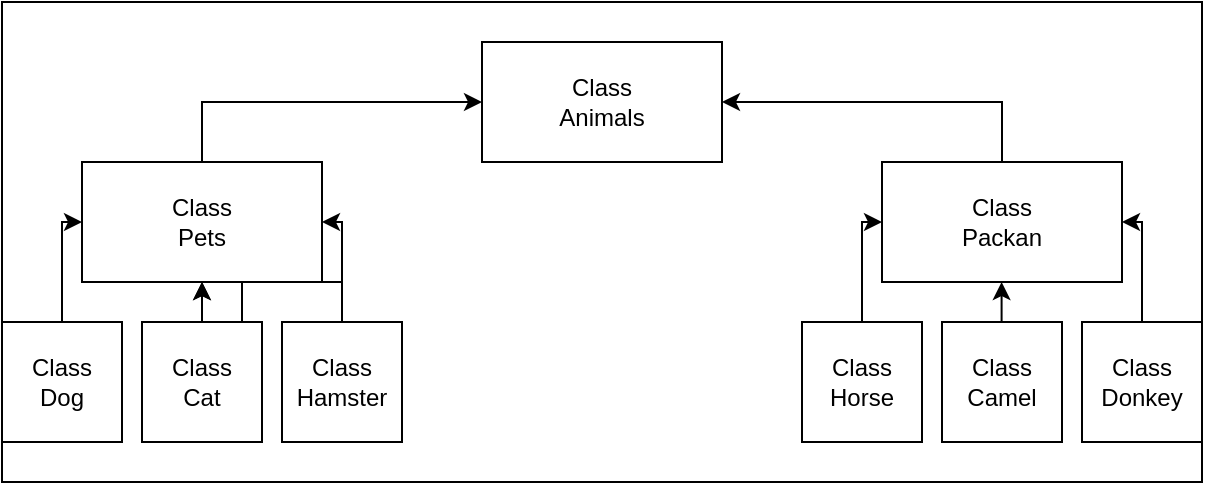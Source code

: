 <mxfile version="22.1.11" type="device">
  <diagram name="Страница 1" id="c6NE_MNp7YqBkLVuEVyU">
    <mxGraphModel dx="1674" dy="746" grid="1" gridSize="10" guides="1" tooltips="1" connect="1" arrows="1" fold="1" page="1" pageScale="1" pageWidth="827" pageHeight="1169" math="0" shadow="0">
      <root>
        <mxCell id="0" />
        <mxCell id="1" parent="0" />
        <mxCell id="2ppvs2bDUiA5hmfkdnvF-1" value="" style="rounded=0;whiteSpace=wrap;html=1;" vertex="1" parent="1">
          <mxGeometry x="160" y="200" width="600" height="240" as="geometry" />
        </mxCell>
        <mxCell id="U-H8hbFAFFG45s1Vigi_-1" value="Class&lt;br&gt;Animals" style="rounded=0;whiteSpace=wrap;html=1;" parent="1" vertex="1">
          <mxGeometry x="400" y="220" width="120" height="60" as="geometry" />
        </mxCell>
        <mxCell id="U-H8hbFAFFG45s1Vigi_-2" value="Class&lt;br&gt;Pets" style="rounded=0;whiteSpace=wrap;html=1;" parent="1" vertex="1">
          <mxGeometry x="200" y="280" width="120" height="60" as="geometry" />
        </mxCell>
        <mxCell id="U-H8hbFAFFG45s1Vigi_-3" value="Class&lt;br&gt;Packan" style="rounded=0;whiteSpace=wrap;html=1;" parent="1" vertex="1">
          <mxGeometry x="600" y="280" width="120" height="60" as="geometry" />
        </mxCell>
        <mxCell id="U-H8hbFAFFG45s1Vigi_-4" value="Class&lt;br&gt;Dog" style="rounded=0;whiteSpace=wrap;html=1;" parent="1" vertex="1">
          <mxGeometry x="160" y="360" width="60" height="60" as="geometry" />
        </mxCell>
        <mxCell id="U-H8hbFAFFG45s1Vigi_-5" value="Class&lt;br&gt;Cat" style="rounded=0;whiteSpace=wrap;html=1;" parent="1" vertex="1">
          <mxGeometry x="230" y="360" width="60" height="60" as="geometry" />
        </mxCell>
        <mxCell id="U-H8hbFAFFG45s1Vigi_-16" value="" style="edgeStyle=orthogonalEdgeStyle;rounded=0;orthogonalLoop=1;jettySize=auto;html=1;" parent="1" source="U-H8hbFAFFG45s1Vigi_-6" target="U-H8hbFAFFG45s1Vigi_-2" edge="1">
          <mxGeometry relative="1" as="geometry" />
        </mxCell>
        <mxCell id="U-H8hbFAFFG45s1Vigi_-6" value="Class&lt;br&gt;Hamster" style="rounded=0;whiteSpace=wrap;html=1;" parent="1" vertex="1">
          <mxGeometry x="300" y="360" width="60" height="60" as="geometry" />
        </mxCell>
        <mxCell id="U-H8hbFAFFG45s1Vigi_-7" value="Class&lt;br&gt;Horse" style="rounded=0;whiteSpace=wrap;html=1;" parent="1" vertex="1">
          <mxGeometry x="560" y="360" width="60" height="60" as="geometry" />
        </mxCell>
        <mxCell id="U-H8hbFAFFG45s1Vigi_-8" value="Class&lt;br&gt;Camel" style="rounded=0;whiteSpace=wrap;html=1;" parent="1" vertex="1">
          <mxGeometry x="630" y="360" width="60" height="60" as="geometry" />
        </mxCell>
        <mxCell id="U-H8hbFAFFG45s1Vigi_-9" value="Class&lt;br&gt;Donkey" style="rounded=0;whiteSpace=wrap;html=1;" parent="1" vertex="1">
          <mxGeometry x="700" y="360" width="60" height="60" as="geometry" />
        </mxCell>
        <mxCell id="U-H8hbFAFFG45s1Vigi_-10" value="" style="endArrow=classic;html=1;rounded=0;entryX=0;entryY=0.5;entryDx=0;entryDy=0;" parent="1" target="U-H8hbFAFFG45s1Vigi_-2" edge="1">
          <mxGeometry width="50" height="50" relative="1" as="geometry">
            <mxPoint x="190" y="360" as="sourcePoint" />
            <mxPoint x="240" y="310" as="targetPoint" />
            <Array as="points">
              <mxPoint x="190" y="310" />
            </Array>
          </mxGeometry>
        </mxCell>
        <mxCell id="U-H8hbFAFFG45s1Vigi_-13" value="" style="endArrow=classic;html=1;rounded=0;entryX=0.5;entryY=1;entryDx=0;entryDy=0;" parent="1" target="U-H8hbFAFFG45s1Vigi_-2" edge="1">
          <mxGeometry width="50" height="50" relative="1" as="geometry">
            <mxPoint x="260" y="360" as="sourcePoint" />
            <mxPoint x="350" y="290" as="targetPoint" />
          </mxGeometry>
        </mxCell>
        <mxCell id="U-H8hbFAFFG45s1Vigi_-14" value="" style="endArrow=classic;html=1;rounded=0;entryX=1;entryY=0.5;entryDx=0;entryDy=0;" parent="1" target="U-H8hbFAFFG45s1Vigi_-2" edge="1">
          <mxGeometry width="50" height="50" relative="1" as="geometry">
            <mxPoint x="330" y="360" as="sourcePoint" />
            <mxPoint x="380" y="310" as="targetPoint" />
            <Array as="points">
              <mxPoint x="330" y="310" />
            </Array>
          </mxGeometry>
        </mxCell>
        <mxCell id="U-H8hbFAFFG45s1Vigi_-15" value="" style="endArrow=classic;html=1;rounded=0;entryX=0;entryY=0.5;entryDx=0;entryDy=0;" parent="1" edge="1">
          <mxGeometry width="50" height="50" relative="1" as="geometry">
            <mxPoint x="590" y="360" as="sourcePoint" />
            <mxPoint x="600" y="310" as="targetPoint" />
            <Array as="points">
              <mxPoint x="590" y="310" />
            </Array>
          </mxGeometry>
        </mxCell>
        <mxCell id="U-H8hbFAFFG45s1Vigi_-17" value="" style="endArrow=classic;html=1;rounded=0;entryX=1;entryY=0.5;entryDx=0;entryDy=0;" parent="1" edge="1">
          <mxGeometry width="50" height="50" relative="1" as="geometry">
            <mxPoint x="730" y="360" as="sourcePoint" />
            <mxPoint x="720" y="310" as="targetPoint" />
            <Array as="points">
              <mxPoint x="730" y="310" />
            </Array>
          </mxGeometry>
        </mxCell>
        <mxCell id="U-H8hbFAFFG45s1Vigi_-18" value="" style="endArrow=classic;html=1;rounded=0;entryX=0.5;entryY=1;entryDx=0;entryDy=0;" parent="1" edge="1">
          <mxGeometry width="50" height="50" relative="1" as="geometry">
            <mxPoint x="659.8" y="360" as="sourcePoint" />
            <mxPoint x="659.8" y="340" as="targetPoint" />
          </mxGeometry>
        </mxCell>
        <mxCell id="U-H8hbFAFFG45s1Vigi_-19" value="" style="endArrow=classic;html=1;rounded=0;entryX=0;entryY=0.5;entryDx=0;entryDy=0;" parent="1" target="U-H8hbFAFFG45s1Vigi_-1" edge="1">
          <mxGeometry width="50" height="50" relative="1" as="geometry">
            <mxPoint x="260" y="280" as="sourcePoint" />
            <mxPoint x="310" y="230" as="targetPoint" />
            <Array as="points">
              <mxPoint x="260" y="250" />
            </Array>
          </mxGeometry>
        </mxCell>
        <mxCell id="U-H8hbFAFFG45s1Vigi_-20" value="" style="endArrow=classic;html=1;rounded=0;entryX=1;entryY=0.5;entryDx=0;entryDy=0;" parent="1" target="U-H8hbFAFFG45s1Vigi_-1" edge="1">
          <mxGeometry width="50" height="50" relative="1" as="geometry">
            <mxPoint x="660" y="280" as="sourcePoint" />
            <mxPoint x="800" y="250" as="targetPoint" />
            <Array as="points">
              <mxPoint x="660" y="250" />
            </Array>
          </mxGeometry>
        </mxCell>
      </root>
    </mxGraphModel>
  </diagram>
</mxfile>
